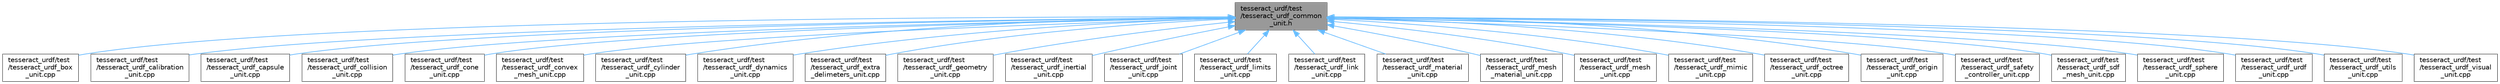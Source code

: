 digraph "tesseract_urdf/test/tesseract_urdf_common_unit.h"
{
 // LATEX_PDF_SIZE
  bgcolor="transparent";
  edge [fontname=Helvetica,fontsize=10,labelfontname=Helvetica,labelfontsize=10];
  node [fontname=Helvetica,fontsize=10,shape=box,height=0.2,width=0.4];
  Node1 [label="tesseract_urdf/test\l/tesseract_urdf_common\l_unit.h",height=0.2,width=0.4,color="gray40", fillcolor="grey60", style="filled", fontcolor="black",tooltip=" "];
  Node1 -> Node2 [dir="back",color="steelblue1",style="solid"];
  Node2 [label="tesseract_urdf/test\l/tesseract_urdf_box\l_unit.cpp",height=0.2,width=0.4,color="grey40", fillcolor="white", style="filled",URL="$d2/db2/tesseract__urdf__box__unit_8cpp.html",tooltip=" "];
  Node1 -> Node3 [dir="back",color="steelblue1",style="solid"];
  Node3 [label="tesseract_urdf/test\l/tesseract_urdf_calibration\l_unit.cpp",height=0.2,width=0.4,color="grey40", fillcolor="white", style="filled",URL="$db/dd5/tesseract__urdf__calibration__unit_8cpp.html",tooltip=" "];
  Node1 -> Node4 [dir="back",color="steelblue1",style="solid"];
  Node4 [label="tesseract_urdf/test\l/tesseract_urdf_capsule\l_unit.cpp",height=0.2,width=0.4,color="grey40", fillcolor="white", style="filled",URL="$db/db4/tesseract__urdf__capsule__unit_8cpp.html",tooltip=" "];
  Node1 -> Node5 [dir="back",color="steelblue1",style="solid"];
  Node5 [label="tesseract_urdf/test\l/tesseract_urdf_collision\l_unit.cpp",height=0.2,width=0.4,color="grey40", fillcolor="white", style="filled",URL="$d3/d63/tesseract__urdf__collision__unit_8cpp.html",tooltip=" "];
  Node1 -> Node6 [dir="back",color="steelblue1",style="solid"];
  Node6 [label="tesseract_urdf/test\l/tesseract_urdf_cone\l_unit.cpp",height=0.2,width=0.4,color="grey40", fillcolor="white", style="filled",URL="$d2/db5/tesseract__urdf__cone__unit_8cpp.html",tooltip=" "];
  Node1 -> Node7 [dir="back",color="steelblue1",style="solid"];
  Node7 [label="tesseract_urdf/test\l/tesseract_urdf_convex\l_mesh_unit.cpp",height=0.2,width=0.4,color="grey40", fillcolor="white", style="filled",URL="$dd/d90/tesseract__urdf__convex__mesh__unit_8cpp.html",tooltip=" "];
  Node1 -> Node8 [dir="back",color="steelblue1",style="solid"];
  Node8 [label="tesseract_urdf/test\l/tesseract_urdf_cylinder\l_unit.cpp",height=0.2,width=0.4,color="grey40", fillcolor="white", style="filled",URL="$db/d7e/tesseract__urdf__cylinder__unit_8cpp.html",tooltip=" "];
  Node1 -> Node9 [dir="back",color="steelblue1",style="solid"];
  Node9 [label="tesseract_urdf/test\l/tesseract_urdf_dynamics\l_unit.cpp",height=0.2,width=0.4,color="grey40", fillcolor="white", style="filled",URL="$d9/dd0/tesseract__urdf__dynamics__unit_8cpp.html",tooltip=" "];
  Node1 -> Node10 [dir="back",color="steelblue1",style="solid"];
  Node10 [label="tesseract_urdf/test\l/tesseract_urdf_extra\l_delimeters_unit.cpp",height=0.2,width=0.4,color="grey40", fillcolor="white", style="filled",URL="$d1/d66/tesseract__urdf__extra__delimeters__unit_8cpp.html",tooltip=" "];
  Node1 -> Node11 [dir="back",color="steelblue1",style="solid"];
  Node11 [label="tesseract_urdf/test\l/tesseract_urdf_geometry\l_unit.cpp",height=0.2,width=0.4,color="grey40", fillcolor="white", style="filled",URL="$db/d82/tesseract__urdf__geometry__unit_8cpp.html",tooltip=" "];
  Node1 -> Node12 [dir="back",color="steelblue1",style="solid"];
  Node12 [label="tesseract_urdf/test\l/tesseract_urdf_inertial\l_unit.cpp",height=0.2,width=0.4,color="grey40", fillcolor="white", style="filled",URL="$d1/d0f/tesseract__urdf__inertial__unit_8cpp.html",tooltip=" "];
  Node1 -> Node13 [dir="back",color="steelblue1",style="solid"];
  Node13 [label="tesseract_urdf/test\l/tesseract_urdf_joint\l_unit.cpp",height=0.2,width=0.4,color="grey40", fillcolor="white", style="filled",URL="$d1/d93/tesseract__urdf__joint__unit_8cpp.html",tooltip=" "];
  Node1 -> Node14 [dir="back",color="steelblue1",style="solid"];
  Node14 [label="tesseract_urdf/test\l/tesseract_urdf_limits\l_unit.cpp",height=0.2,width=0.4,color="grey40", fillcolor="white", style="filled",URL="$d8/d1e/tesseract__urdf__limits__unit_8cpp.html",tooltip=" "];
  Node1 -> Node15 [dir="back",color="steelblue1",style="solid"];
  Node15 [label="tesseract_urdf/test\l/tesseract_urdf_link\l_unit.cpp",height=0.2,width=0.4,color="grey40", fillcolor="white", style="filled",URL="$d0/d6c/tesseract__urdf__link__unit_8cpp.html",tooltip=" "];
  Node1 -> Node16 [dir="back",color="steelblue1",style="solid"];
  Node16 [label="tesseract_urdf/test\l/tesseract_urdf_material\l_unit.cpp",height=0.2,width=0.4,color="grey40", fillcolor="white", style="filled",URL="$dd/da5/tesseract__urdf__material__unit_8cpp.html",tooltip=" "];
  Node1 -> Node17 [dir="back",color="steelblue1",style="solid"];
  Node17 [label="tesseract_urdf/test\l/tesseract_urdf_mesh\l_material_unit.cpp",height=0.2,width=0.4,color="grey40", fillcolor="white", style="filled",URL="$da/d99/tesseract__urdf__mesh__material__unit_8cpp.html",tooltip=" "];
  Node1 -> Node18 [dir="back",color="steelblue1",style="solid"];
  Node18 [label="tesseract_urdf/test\l/tesseract_urdf_mesh\l_unit.cpp",height=0.2,width=0.4,color="grey40", fillcolor="white", style="filled",URL="$de/d57/tesseract__urdf__mesh__unit_8cpp.html",tooltip=" "];
  Node1 -> Node19 [dir="back",color="steelblue1",style="solid"];
  Node19 [label="tesseract_urdf/test\l/tesseract_urdf_mimic\l_unit.cpp",height=0.2,width=0.4,color="grey40", fillcolor="white", style="filled",URL="$d8/df0/tesseract__urdf__mimic__unit_8cpp.html",tooltip=" "];
  Node1 -> Node20 [dir="back",color="steelblue1",style="solid"];
  Node20 [label="tesseract_urdf/test\l/tesseract_urdf_octree\l_unit.cpp",height=0.2,width=0.4,color="grey40", fillcolor="white", style="filled",URL="$d5/d64/tesseract__urdf__octree__unit_8cpp.html",tooltip=" "];
  Node1 -> Node21 [dir="back",color="steelblue1",style="solid"];
  Node21 [label="tesseract_urdf/test\l/tesseract_urdf_origin\l_unit.cpp",height=0.2,width=0.4,color="grey40", fillcolor="white", style="filled",URL="$d6/ddf/tesseract__urdf__origin__unit_8cpp.html",tooltip=" "];
  Node1 -> Node22 [dir="back",color="steelblue1",style="solid"];
  Node22 [label="tesseract_urdf/test\l/tesseract_urdf_safety\l_controller_unit.cpp",height=0.2,width=0.4,color="grey40", fillcolor="white", style="filled",URL="$d3/dcb/tesseract__urdf__safety__controller__unit_8cpp.html",tooltip=" "];
  Node1 -> Node23 [dir="back",color="steelblue1",style="solid"];
  Node23 [label="tesseract_urdf/test\l/tesseract_urdf_sdf\l_mesh_unit.cpp",height=0.2,width=0.4,color="grey40", fillcolor="white", style="filled",URL="$d6/d3c/tesseract__urdf__sdf__mesh__unit_8cpp.html",tooltip=" "];
  Node1 -> Node24 [dir="back",color="steelblue1",style="solid"];
  Node24 [label="tesseract_urdf/test\l/tesseract_urdf_sphere\l_unit.cpp",height=0.2,width=0.4,color="grey40", fillcolor="white", style="filled",URL="$d3/d3f/tesseract__urdf__sphere__unit_8cpp.html",tooltip=" "];
  Node1 -> Node25 [dir="back",color="steelblue1",style="solid"];
  Node25 [label="tesseract_urdf/test\l/tesseract_urdf_urdf\l_unit.cpp",height=0.2,width=0.4,color="grey40", fillcolor="white", style="filled",URL="$d0/d71/tesseract__urdf__urdf__unit_8cpp.html",tooltip=" "];
  Node1 -> Node26 [dir="back",color="steelblue1",style="solid"];
  Node26 [label="tesseract_urdf/test\l/tesseract_urdf_utils\l_unit.cpp",height=0.2,width=0.4,color="grey40", fillcolor="white", style="filled",URL="$da/d3d/tesseract__urdf__utils__unit_8cpp.html",tooltip=" "];
  Node1 -> Node27 [dir="back",color="steelblue1",style="solid"];
  Node27 [label="tesseract_urdf/test\l/tesseract_urdf_visual\l_unit.cpp",height=0.2,width=0.4,color="grey40", fillcolor="white", style="filled",URL="$d1/d04/tesseract__urdf__visual__unit_8cpp.html",tooltip=" "];
}
